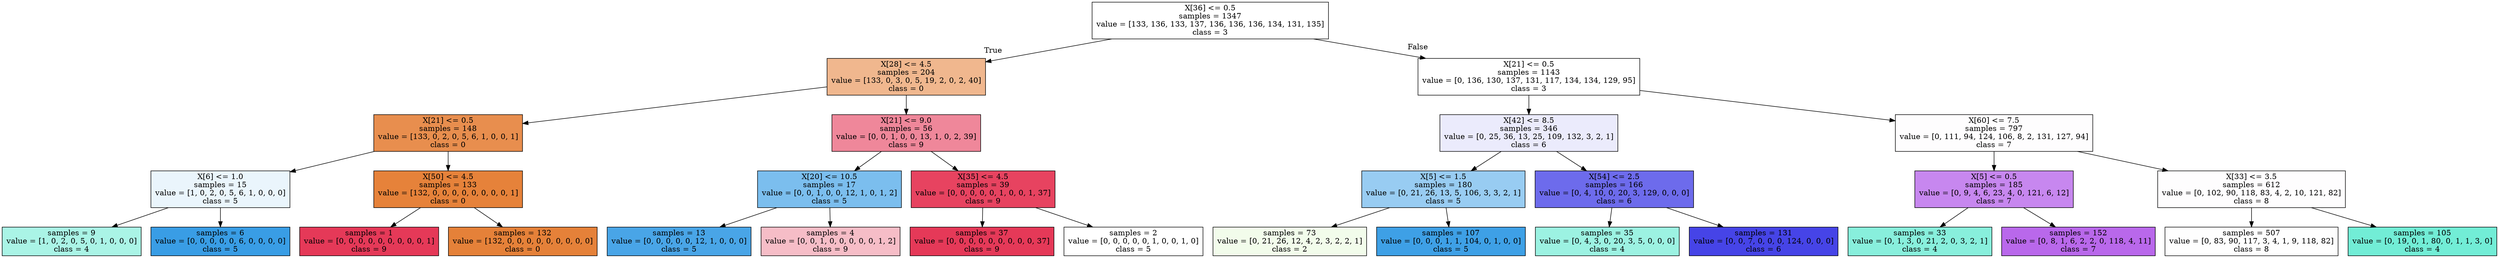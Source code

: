 digraph Tree {
node [shape=box, style="filled", color="black"] ;
0 [label="X[36] <= 0.5\nsamples = 1347\nvalue = [133, 136, 133, 137, 136, 136, 136, 134, 131, 135]\nclass = 3", fillcolor="#39e55e00"] ;
1 [label="X[28] <= 4.5\nsamples = 204\nvalue = [133, 0, 3, 0, 5, 19, 2, 0, 2, 40]\nclass = 0", fillcolor="#e5813991"] ;
0 -> 1 [labeldistance=2.5, labelangle=45, headlabel="True"] ;
2 [label="X[21] <= 0.5\nsamples = 148\nvalue = [133, 0, 2, 0, 5, 6, 1, 0, 0, 1]\nclass = 0", fillcolor="#e58139e4"] ;
1 -> 2 ;
3 [label="X[6] <= 1.0\nsamples = 15\nvalue = [1, 0, 2, 0, 5, 6, 1, 0, 0, 0]\nclass = 5", fillcolor="#399de51a"] ;
2 -> 3 ;
4 [label="samples = 9\nvalue = [1, 0, 2, 0, 5, 0, 1, 0, 0, 0]\nclass = 4", fillcolor="#39e5c56d"] ;
3 -> 4 ;
5 [label="samples = 6\nvalue = [0, 0, 0, 0, 0, 6, 0, 0, 0, 0]\nclass = 5", fillcolor="#399de5ff"] ;
3 -> 5 ;
6 [label="X[50] <= 4.5\nsamples = 133\nvalue = [132, 0, 0, 0, 0, 0, 0, 0, 0, 1]\nclass = 0", fillcolor="#e58139fd"] ;
2 -> 6 ;
7 [label="samples = 1\nvalue = [0, 0, 0, 0, 0, 0, 0, 0, 0, 1]\nclass = 9", fillcolor="#e53958ff"] ;
6 -> 7 ;
8 [label="samples = 132\nvalue = [132, 0, 0, 0, 0, 0, 0, 0, 0, 0]\nclass = 0", fillcolor="#e58139ff"] ;
6 -> 8 ;
9 [label="X[21] <= 9.0\nsamples = 56\nvalue = [0, 0, 1, 0, 0, 13, 1, 0, 2, 39]\nclass = 9", fillcolor="#e539589a"] ;
1 -> 9 ;
10 [label="X[20] <= 10.5\nsamples = 17\nvalue = [0, 0, 1, 0, 0, 12, 1, 0, 1, 2]\nclass = 5", fillcolor="#399de5aa"] ;
9 -> 10 ;
11 [label="samples = 13\nvalue = [0, 0, 0, 0, 0, 12, 1, 0, 0, 0]\nclass = 5", fillcolor="#399de5ea"] ;
10 -> 11 ;
12 [label="samples = 4\nvalue = [0, 0, 1, 0, 0, 0, 0, 0, 1, 2]\nclass = 9", fillcolor="#e5395855"] ;
10 -> 12 ;
13 [label="X[35] <= 4.5\nsamples = 39\nvalue = [0, 0, 0, 0, 0, 1, 0, 0, 1, 37]\nclass = 9", fillcolor="#e53958f2"] ;
9 -> 13 ;
14 [label="samples = 37\nvalue = [0, 0, 0, 0, 0, 0, 0, 0, 0, 37]\nclass = 9", fillcolor="#e53958ff"] ;
13 -> 14 ;
15 [label="samples = 2\nvalue = [0, 0, 0, 0, 0, 1, 0, 0, 1, 0]\nclass = 5", fillcolor="#399de500"] ;
13 -> 15 ;
16 [label="X[21] <= 0.5\nsamples = 1143\nvalue = [0, 136, 130, 137, 131, 117, 134, 134, 129, 95]\nclass = 3", fillcolor="#39e55e00"] ;
0 -> 16 [labeldistance=2.5, labelangle=-45, headlabel="False"] ;
17 [label="X[42] <= 8.5\nsamples = 346\nvalue = [0, 25, 36, 13, 25, 109, 132, 3, 2, 1]\nclass = 6", fillcolor="#3c39e519"] ;
16 -> 17 ;
18 [label="X[5] <= 1.5\nsamples = 180\nvalue = [0, 21, 26, 13, 5, 106, 3, 3, 2, 1]\nclass = 5", fillcolor="#399de584"] ;
17 -> 18 ;
19 [label="samples = 73\nvalue = [0, 21, 26, 12, 4, 2, 3, 2, 2, 1]\nclass = 2", fillcolor="#7be53919"] ;
18 -> 19 ;
20 [label="samples = 107\nvalue = [0, 0, 0, 1, 1, 104, 0, 1, 0, 0]\nclass = 5", fillcolor="#399de5f8"] ;
18 -> 20 ;
21 [label="X[54] <= 2.5\nsamples = 166\nvalue = [0, 4, 10, 0, 20, 3, 129, 0, 0, 0]\nclass = 6", fillcolor="#3c39e5be"] ;
17 -> 21 ;
22 [label="samples = 35\nvalue = [0, 4, 3, 0, 20, 3, 5, 0, 0, 0]\nclass = 4", fillcolor="#39e5c57f"] ;
21 -> 22 ;
23 [label="samples = 131\nvalue = [0, 0, 7, 0, 0, 0, 124, 0, 0, 0]\nclass = 6", fillcolor="#3c39e5f1"] ;
21 -> 23 ;
24 [label="X[60] <= 7.5\nsamples = 797\nvalue = [0, 111, 94, 124, 106, 8, 2, 131, 127, 94]\nclass = 7", fillcolor="#a339e502"] ;
16 -> 24 ;
25 [label="X[5] <= 0.5\nsamples = 185\nvalue = [0, 9, 4, 6, 23, 4, 0, 121, 6, 12]\nclass = 7", fillcolor="#a339e59a"] ;
24 -> 25 ;
26 [label="samples = 33\nvalue = [0, 1, 3, 0, 21, 2, 0, 3, 2, 1]\nclass = 4", fillcolor="#39e5c599"] ;
25 -> 26 ;
27 [label="samples = 152\nvalue = [0, 8, 1, 6, 2, 2, 0, 118, 4, 11]\nclass = 7", fillcolor="#a339e5c2"] ;
25 -> 27 ;
28 [label="X[33] <= 3.5\nsamples = 612\nvalue = [0, 102, 90, 118, 83, 4, 2, 10, 121, 82]\nclass = 8", fillcolor="#e539c002"] ;
24 -> 28 ;
29 [label="samples = 507\nvalue = [0, 83, 90, 117, 3, 4, 1, 9, 118, 82]\nclass = 8", fillcolor="#e539c001"] ;
28 -> 29 ;
30 [label="samples = 105\nvalue = [0, 19, 0, 1, 80, 0, 1, 1, 3, 0]\nclass = 4", fillcolor="#39e5c5b5"] ;
28 -> 30 ;
}